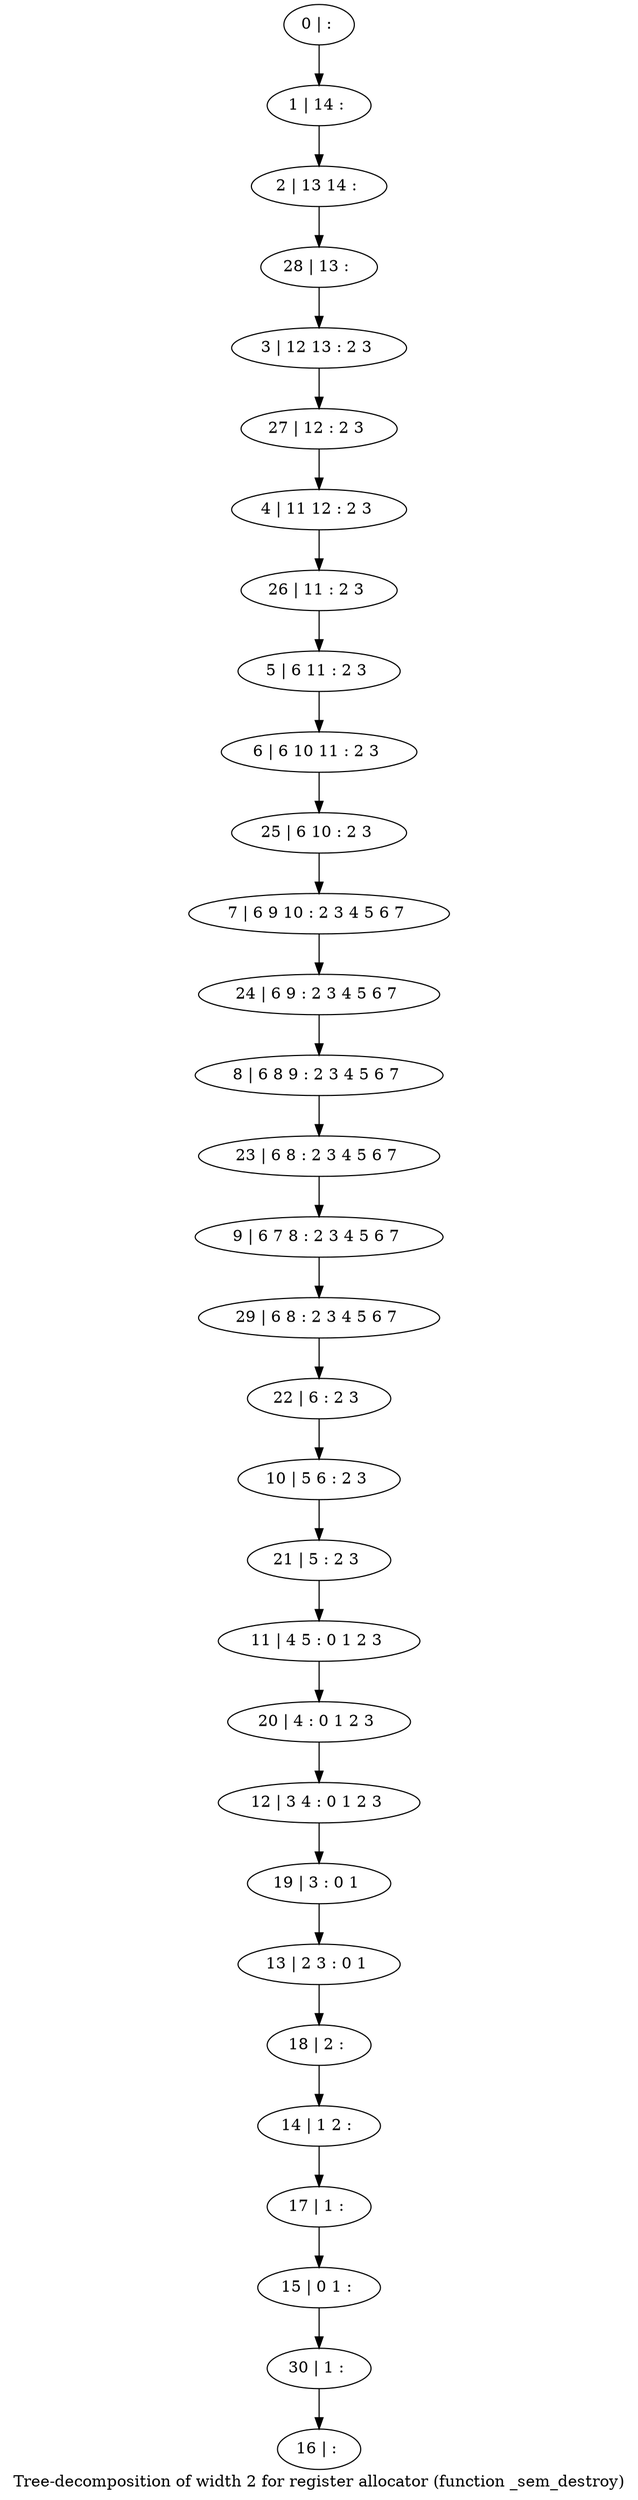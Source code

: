 digraph G {
graph [label="Tree-decomposition of width 2 for register allocator (function _sem_destroy)"]
0[label="0 | : "];
1[label="1 | 14 : "];
2[label="2 | 13 14 : "];
3[label="3 | 12 13 : 2 3 "];
4[label="4 | 11 12 : 2 3 "];
5[label="5 | 6 11 : 2 3 "];
6[label="6 | 6 10 11 : 2 3 "];
7[label="7 | 6 9 10 : 2 3 4 5 6 7 "];
8[label="8 | 6 8 9 : 2 3 4 5 6 7 "];
9[label="9 | 6 7 8 : 2 3 4 5 6 7 "];
10[label="10 | 5 6 : 2 3 "];
11[label="11 | 4 5 : 0 1 2 3 "];
12[label="12 | 3 4 : 0 1 2 3 "];
13[label="13 | 2 3 : 0 1 "];
14[label="14 | 1 2 : "];
15[label="15 | 0 1 : "];
16[label="16 | : "];
17[label="17 | 1 : "];
18[label="18 | 2 : "];
19[label="19 | 3 : 0 1 "];
20[label="20 | 4 : 0 1 2 3 "];
21[label="21 | 5 : 2 3 "];
22[label="22 | 6 : 2 3 "];
23[label="23 | 6 8 : 2 3 4 5 6 7 "];
24[label="24 | 6 9 : 2 3 4 5 6 7 "];
25[label="25 | 6 10 : 2 3 "];
26[label="26 | 11 : 2 3 "];
27[label="27 | 12 : 2 3 "];
28[label="28 | 13 : "];
29[label="29 | 6 8 : 2 3 4 5 6 7 "];
30[label="30 | 1 : "];
0->1 ;
1->2 ;
5->6 ;
17->15 ;
14->17 ;
18->14 ;
13->18 ;
19->13 ;
12->19 ;
20->12 ;
11->20 ;
21->11 ;
10->21 ;
22->10 ;
23->9 ;
8->23 ;
24->8 ;
7->24 ;
25->7 ;
6->25 ;
26->5 ;
4->26 ;
27->4 ;
3->27 ;
28->3 ;
2->28 ;
29->22 ;
9->29 ;
30->16 ;
15->30 ;
}
